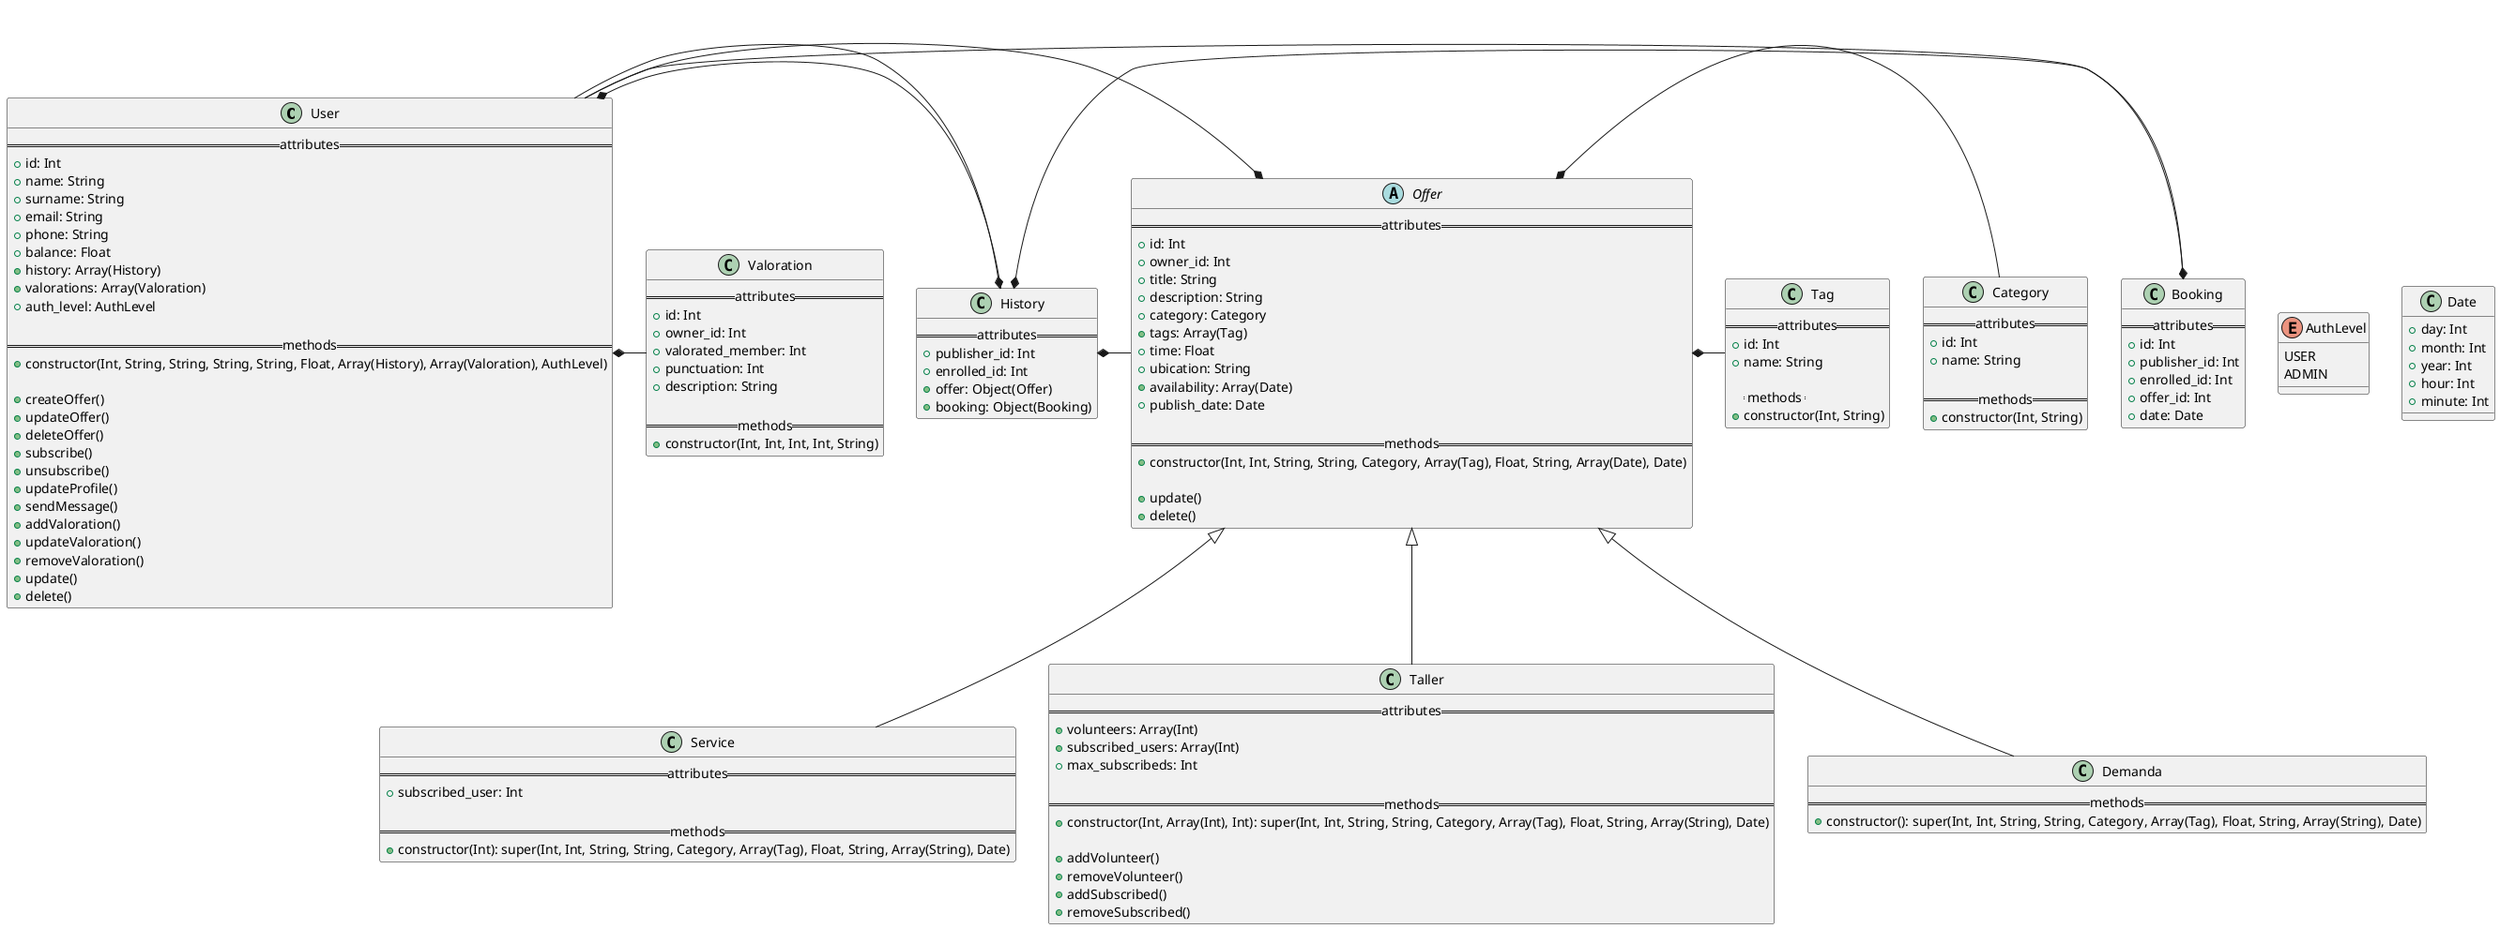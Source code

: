 @startuml diagrama-clases

class User {
  == attributes ==
  + id: Int
  + name: String
  + surname: String
  + email: String
  + phone: String
  + balance: Float
  + history: Array(History)
  + valorations: Array(Valoration)
  + auth_level: AuthLevel

  == methods ==
  + constructor(Int, String, String, String, String, Float, Array(History), Array(Valoration), AuthLevel)

  + createOffer()
  + updateOffer()
  + deleteOffer()
  + subscribe()
  + unsubscribe()
  + updateProfile()
  + sendMessage()
  + addValoration()
  + updateValoration()
  + removeValoration()
  + update()
  + delete()
}

enum AuthLevel {
  USER
  ADMIN
}

class Valoration {
  == attributes ==
  + id: Int
  + owner_id: Int
  + valorated_member: Int
  + punctuation: Int
  + description: String

  == methods ==
  + constructor(Int, Int, Int, Int, String)
}

class History {
  == attributes ==
  + publisher_id: Int
  + enrolled_id: Int
  + offer: Object(Offer)
  + booking: Object(Booking)
}

class Booking {
  == attributes ==
  + id: Int
  + publisher_id: Int
  + enrolled_id: Int
  + offer_id: Int
  + date: Date
}

class Date {
  + day: Int
  + month: Int
  + year: Int
  + hour: Int
  + minute: Int
}

class Category {
  == attributes ==
  + id: Int
  + name: String

  == methods ==
  + constructor(Int, String)
}

class Tag {
  == attributes ==
  + id: Int
  + name: String

    == methods ==
  + constructor(Int, String)
}

Abstract class Offer {
  == attributes ==
  + id: Int 
  + owner_id: Int
  + title: String
  + description: String
  + category: Category
  + tags: Array(Tag)
  + time: Float
  + ubication: String
  + availability: Array(Date)
  + publish_date: Date

  == methods ==
  + constructor(Int, Int, String, String, Category, Array(Tag), Float, String, Array(Date), Date)

  + update()
  + delete()
}

class Service {
  == attributes ==
  + subscribed_user: Int

  == methods ==
  + constructor(Int): super(Int, Int, String, String, Category, Array(Tag), Float, String, Array(String), Date)
}

class Taller {
  == attributes ==
  + volunteers: Array(Int)
  + subscribed_users: Array(Int)
  + max_subscribeds: Int

  == methods ==
  + constructor(Int, Array(Int), Int): super(Int, Int, String, String, Category, Array(Tag), Float, String, Array(String), Date)

  + addVolunteer()
  + removeVolunteer()
  + addSubscribed()
  + removeSubscribed()
}

class Demanda {
  == methods ==
  + constructor(): super(Int, Int, String, String, Category, Array(Tag), Float, String, Array(String), Date)
}

User *- History
User *- Valoration

History *- User
History *- Offer
History *- Booking

Booking *- User

Offer *- User
Offer *- Tag
Offer *- Category

Offer <|-- Service
Offer <|-- Taller
Offer <|-- Demanda

@enduml